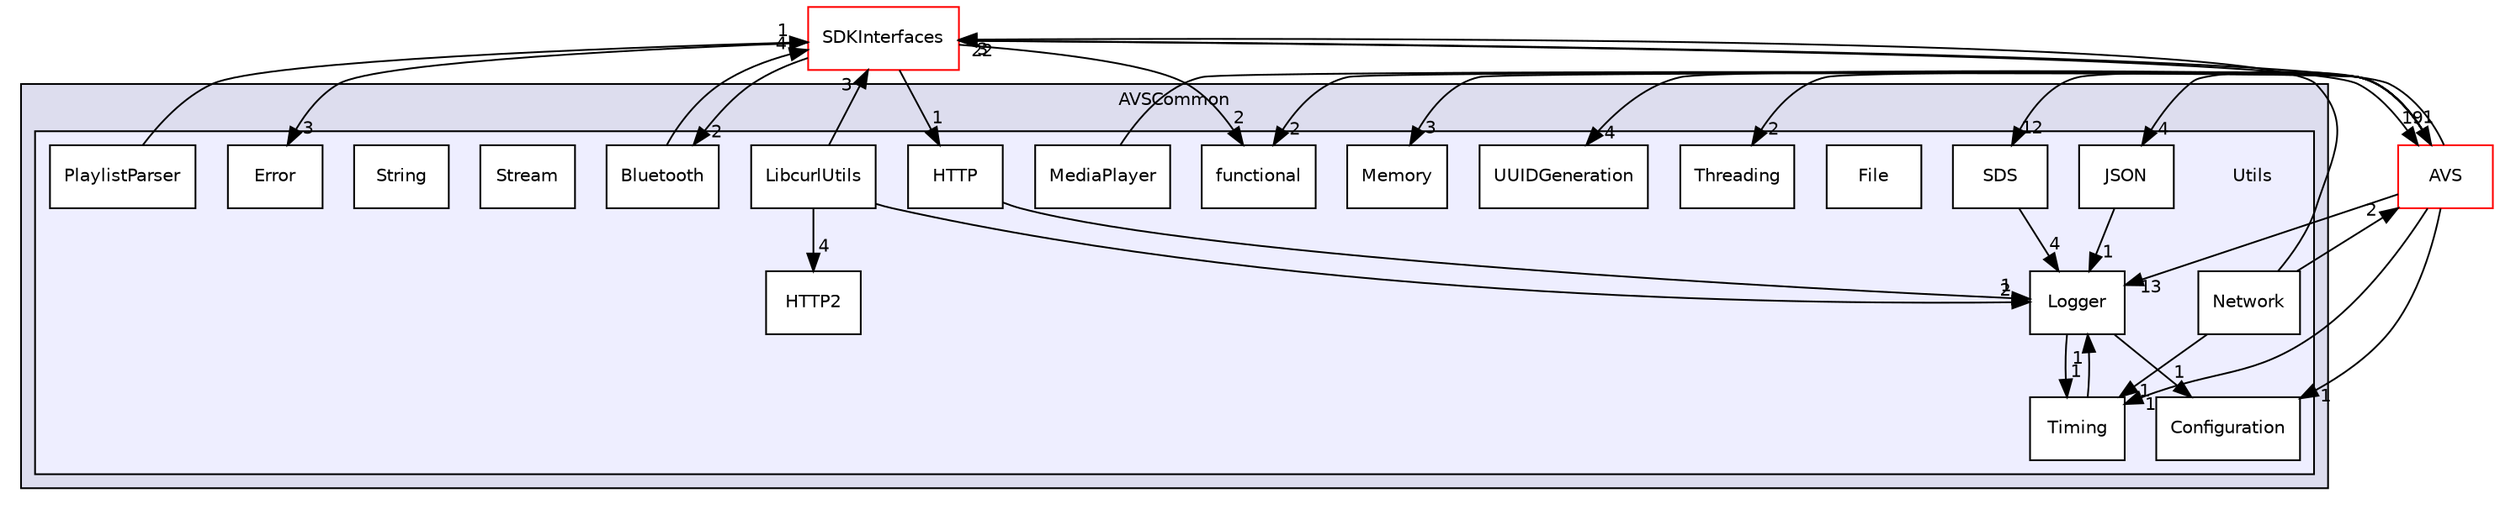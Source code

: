 digraph "/workplace/avs-device-sdk/AVSCommon/Utils/include/AVSCommon/Utils" {
  compound=true
  node [ fontsize="10", fontname="Helvetica"];
  edge [ labelfontsize="10", labelfontname="Helvetica"];
  subgraph clusterdir_ced5fe410515ed61d81f9a22ef3eef03 {
    graph [ bgcolor="#ddddee", pencolor="black", label="AVSCommon" fontname="Helvetica", fontsize="10", URL="dir_ced5fe410515ed61d81f9a22ef3eef03.html"]
  subgraph clusterdir_ee116be5d1129358ffaec72096859541 {
    graph [ bgcolor="#eeeeff", pencolor="black", label="" URL="dir_ee116be5d1129358ffaec72096859541.html"];
    dir_ee116be5d1129358ffaec72096859541 [shape=plaintext label="Utils"];
    dir_6eadaab29cdb7047f6853df6d41739df [shape=box label="Bluetooth" color="black" fillcolor="white" style="filled" URL="dir_6eadaab29cdb7047f6853df6d41739df.html"];
    dir_afaa3f3d841804ab5aeaebc7aa06ead7 [shape=box label="Configuration" color="black" fillcolor="white" style="filled" URL="dir_afaa3f3d841804ab5aeaebc7aa06ead7.html"];
    dir_d508a0eab6b76134c567d58373fd733b [shape=box label="Error" color="black" fillcolor="white" style="filled" URL="dir_d508a0eab6b76134c567d58373fd733b.html"];
    dir_9a98853513cdd8530cb150a5b3497472 [shape=box label="File" color="black" fillcolor="white" style="filled" URL="dir_9a98853513cdd8530cb150a5b3497472.html"];
    dir_b1ce483046d32a8e8b3f8295633729f3 [shape=box label="functional" color="black" fillcolor="white" style="filled" URL="dir_b1ce483046d32a8e8b3f8295633729f3.html"];
    dir_6824e81d298af54a27a92358c374ca3f [shape=box label="HTTP" color="black" fillcolor="white" style="filled" URL="dir_6824e81d298af54a27a92358c374ca3f.html"];
    dir_0bf0f45007ff5e6885dc23c0041db988 [shape=box label="HTTP2" color="black" fillcolor="white" style="filled" URL="dir_0bf0f45007ff5e6885dc23c0041db988.html"];
    dir_0d18bb5cbb27caa99038f34bcb9451a4 [shape=box label="JSON" color="black" fillcolor="white" style="filled" URL="dir_0d18bb5cbb27caa99038f34bcb9451a4.html"];
    dir_6ba3b1a153b1f9de381c75d191edb957 [shape=box label="LibcurlUtils" color="black" fillcolor="white" style="filled" URL="dir_6ba3b1a153b1f9de381c75d191edb957.html"];
    dir_432ae366851f981ad5bcb252f92369c5 [shape=box label="Logger" color="black" fillcolor="white" style="filled" URL="dir_432ae366851f981ad5bcb252f92369c5.html"];
    dir_2255c9d1605cd31ab93ea032c5611101 [shape=box label="MediaPlayer" color="black" fillcolor="white" style="filled" URL="dir_2255c9d1605cd31ab93ea032c5611101.html"];
    dir_0e8af6b478d9d3942030011489161c8b [shape=box label="Memory" color="black" fillcolor="white" style="filled" URL="dir_0e8af6b478d9d3942030011489161c8b.html"];
    dir_dbe039fff42e2d877b5ec0e1d41c9acd [shape=box label="Network" color="black" fillcolor="white" style="filled" URL="dir_dbe039fff42e2d877b5ec0e1d41c9acd.html"];
    dir_24c3f910f9d895f5de3568ccc8f968a4 [shape=box label="PlaylistParser" color="black" fillcolor="white" style="filled" URL="dir_24c3f910f9d895f5de3568ccc8f968a4.html"];
    dir_67f252838b28d15e64579aa37f54606c [shape=box label="SDS" color="black" fillcolor="white" style="filled" URL="dir_67f252838b28d15e64579aa37f54606c.html"];
    dir_ec2c7a82652b9fdd3629a370bcf5850b [shape=box label="Stream" color="black" fillcolor="white" style="filled" URL="dir_ec2c7a82652b9fdd3629a370bcf5850b.html"];
    dir_3a483a83431ac924abcf278c839947d0 [shape=box label="String" color="black" fillcolor="white" style="filled" URL="dir_3a483a83431ac924abcf278c839947d0.html"];
    dir_28c38612a2e19c2720cd1287ea8c9ceb [shape=box label="Threading" color="black" fillcolor="white" style="filled" URL="dir_28c38612a2e19c2720cd1287ea8c9ceb.html"];
    dir_b87968e904c49b1e151e63fd16be423f [shape=box label="Timing" color="black" fillcolor="white" style="filled" URL="dir_b87968e904c49b1e151e63fd16be423f.html"];
    dir_fa57286f413a8ff2261f39d3dc5aff6c [shape=box label="UUIDGeneration" color="black" fillcolor="white" style="filled" URL="dir_fa57286f413a8ff2261f39d3dc5aff6c.html"];
  }
  }
  dir_80711c2a226d5fced33fce22558d3784 [shape=box label="AVS" fillcolor="white" style="filled" color="red" URL="dir_80711c2a226d5fced33fce22558d3784.html"];
  dir_97afc8111b754cf401b73024f872f45d [shape=box label="SDKInterfaces" fillcolor="white" style="filled" color="red" URL="dir_97afc8111b754cf401b73024f872f45d.html"];
  dir_6824e81d298af54a27a92358c374ca3f->dir_432ae366851f981ad5bcb252f92369c5 [headlabel="1", labeldistance=1.5 headhref="dir_000088_000092.html"];
  dir_6ba3b1a153b1f9de381c75d191edb957->dir_432ae366851f981ad5bcb252f92369c5 [headlabel="2", labeldistance=1.5 headhref="dir_000091_000092.html"];
  dir_6ba3b1a153b1f9de381c75d191edb957->dir_97afc8111b754cf401b73024f872f45d [headlabel="3", labeldistance=1.5 headhref="dir_000091_000016.html"];
  dir_6ba3b1a153b1f9de381c75d191edb957->dir_0bf0f45007ff5e6885dc23c0041db988 [headlabel="4", labeldistance=1.5 headhref="dir_000091_000089.html"];
  dir_432ae366851f981ad5bcb252f92369c5->dir_b87968e904c49b1e151e63fd16be423f [headlabel="1", labeldistance=1.5 headhref="dir_000092_000101.html"];
  dir_432ae366851f981ad5bcb252f92369c5->dir_afaa3f3d841804ab5aeaebc7aa06ead7 [headlabel="1", labeldistance=1.5 headhref="dir_000092_000084.html"];
  dir_80711c2a226d5fced33fce22558d3784->dir_28c38612a2e19c2720cd1287ea8c9ceb [headlabel="2", labeldistance=1.5 headhref="dir_000043_000100.html"];
  dir_80711c2a226d5fced33fce22558d3784->dir_432ae366851f981ad5bcb252f92369c5 [headlabel="13", labeldistance=1.5 headhref="dir_000043_000092.html"];
  dir_80711c2a226d5fced33fce22558d3784->dir_fa57286f413a8ff2261f39d3dc5aff6c [headlabel="4", labeldistance=1.5 headhref="dir_000043_000105.html"];
  dir_80711c2a226d5fced33fce22558d3784->dir_b87968e904c49b1e151e63fd16be423f [headlabel="1", labeldistance=1.5 headhref="dir_000043_000101.html"];
  dir_80711c2a226d5fced33fce22558d3784->dir_97afc8111b754cf401b73024f872f45d [headlabel="22", labeldistance=1.5 headhref="dir_000043_000016.html"];
  dir_80711c2a226d5fced33fce22558d3784->dir_b1ce483046d32a8e8b3f8295633729f3 [headlabel="2", labeldistance=1.5 headhref="dir_000043_000087.html"];
  dir_80711c2a226d5fced33fce22558d3784->dir_0d18bb5cbb27caa99038f34bcb9451a4 [headlabel="4", labeldistance=1.5 headhref="dir_000043_000090.html"];
  dir_80711c2a226d5fced33fce22558d3784->dir_67f252838b28d15e64579aa37f54606c [headlabel="12", labeldistance=1.5 headhref="dir_000043_000097.html"];
  dir_80711c2a226d5fced33fce22558d3784->dir_afaa3f3d841804ab5aeaebc7aa06ead7 [headlabel="1", labeldistance=1.5 headhref="dir_000043_000084.html"];
  dir_80711c2a226d5fced33fce22558d3784->dir_0e8af6b478d9d3942030011489161c8b [headlabel="3", labeldistance=1.5 headhref="dir_000043_000094.html"];
  dir_b87968e904c49b1e151e63fd16be423f->dir_432ae366851f981ad5bcb252f92369c5 [headlabel="1", labeldistance=1.5 headhref="dir_000101_000092.html"];
  dir_2255c9d1605cd31ab93ea032c5611101->dir_80711c2a226d5fced33fce22558d3784 [headlabel="1", labeldistance=1.5 headhref="dir_000093_000043.html"];
  dir_97afc8111b754cf401b73024f872f45d->dir_6824e81d298af54a27a92358c374ca3f [headlabel="1", labeldistance=1.5 headhref="dir_000016_000088.html"];
  dir_97afc8111b754cf401b73024f872f45d->dir_d508a0eab6b76134c567d58373fd733b [headlabel="3", labeldistance=1.5 headhref="dir_000016_000085.html"];
  dir_97afc8111b754cf401b73024f872f45d->dir_80711c2a226d5fced33fce22558d3784 [headlabel="19", labeldistance=1.5 headhref="dir_000016_000043.html"];
  dir_97afc8111b754cf401b73024f872f45d->dir_b1ce483046d32a8e8b3f8295633729f3 [headlabel="2", labeldistance=1.5 headhref="dir_000016_000087.html"];
  dir_97afc8111b754cf401b73024f872f45d->dir_6eadaab29cdb7047f6853df6d41739df [headlabel="2", labeldistance=1.5 headhref="dir_000016_000083.html"];
  dir_0d18bb5cbb27caa99038f34bcb9451a4->dir_432ae366851f981ad5bcb252f92369c5 [headlabel="1", labeldistance=1.5 headhref="dir_000090_000092.html"];
  dir_24c3f910f9d895f5de3568ccc8f968a4->dir_97afc8111b754cf401b73024f872f45d [headlabel="1", labeldistance=1.5 headhref="dir_000096_000016.html"];
  dir_67f252838b28d15e64579aa37f54606c->dir_432ae366851f981ad5bcb252f92369c5 [headlabel="4", labeldistance=1.5 headhref="dir_000097_000092.html"];
  dir_6eadaab29cdb7047f6853df6d41739df->dir_97afc8111b754cf401b73024f872f45d [headlabel="4", labeldistance=1.5 headhref="dir_000083_000016.html"];
  dir_dbe039fff42e2d877b5ec0e1d41c9acd->dir_80711c2a226d5fced33fce22558d3784 [headlabel="2", labeldistance=1.5 headhref="dir_000095_000043.html"];
  dir_dbe039fff42e2d877b5ec0e1d41c9acd->dir_b87968e904c49b1e151e63fd16be423f [headlabel="1", labeldistance=1.5 headhref="dir_000095_000101.html"];
  dir_dbe039fff42e2d877b5ec0e1d41c9acd->dir_97afc8111b754cf401b73024f872f45d [headlabel="3", labeldistance=1.5 headhref="dir_000095_000016.html"];
}
